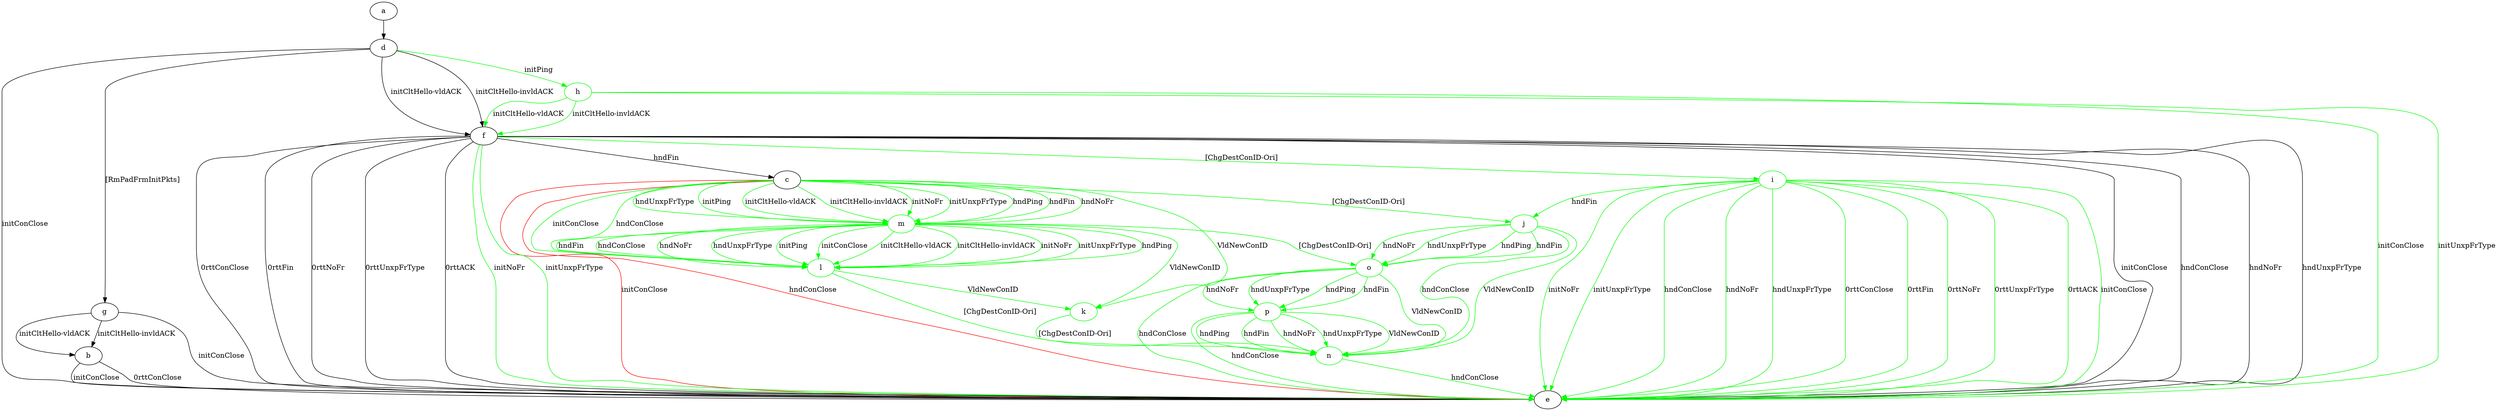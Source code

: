 digraph "" {
	a -> d	[key=0];
	b -> e	[key=0,
		label="initConClose "];
	b -> e	[key=1,
		label="0rttConClose "];
	c -> e	[key=0,
		color=red,
		label="initConClose "];
	c -> e	[key=1,
		color=red,
		label="hndConClose "];
	j	[color=green];
	c -> j	[key=0,
		color=green,
		label="[ChgDestConID-Ori] "];
	k	[color=green];
	c -> k	[key=0,
		color=green,
		label="VldNewConID "];
	l	[color=green];
	c -> l	[key=0,
		color=green,
		label="initConClose "];
	c -> l	[key=1,
		color=green,
		label="hndConClose "];
	m	[color=green];
	c -> m	[key=0,
		color=green,
		label="initPing "];
	c -> m	[key=1,
		color=green,
		label="initCltHello-vldACK "];
	c -> m	[key=2,
		color=green,
		label="initCltHello-invldACK "];
	c -> m	[key=3,
		color=green,
		label="initNoFr "];
	c -> m	[key=4,
		color=green,
		label="initUnxpFrType "];
	c -> m	[key=5,
		color=green,
		label="hndPing "];
	c -> m	[key=6,
		color=green,
		label="hndFin "];
	c -> m	[key=7,
		color=green,
		label="hndNoFr "];
	c -> m	[key=8,
		color=green,
		label="hndUnxpFrType "];
	d -> e	[key=0,
		label="initConClose "];
	d -> f	[key=0,
		label="initCltHello-vldACK "];
	d -> f	[key=1,
		label="initCltHello-invldACK "];
	d -> g	[key=0,
		label="[RmPadFrmInitPkts] "];
	h	[color=green];
	d -> h	[key=0,
		color=green,
		label="initPing "];
	f -> c	[key=0,
		label="hndFin "];
	f -> e	[key=0,
		label="initConClose "];
	f -> e	[key=1,
		label="hndConClose "];
	f -> e	[key=2,
		label="hndNoFr "];
	f -> e	[key=3,
		label="hndUnxpFrType "];
	f -> e	[key=4,
		label="0rttConClose "];
	f -> e	[key=5,
		label="0rttFin "];
	f -> e	[key=6,
		label="0rttNoFr "];
	f -> e	[key=7,
		label="0rttUnxpFrType "];
	f -> e	[key=8,
		label="0rttACK "];
	f -> e	[key=9,
		color=green,
		label="initNoFr "];
	f -> e	[key=10,
		color=green,
		label="initUnxpFrType "];
	i	[color=green];
	f -> i	[key=0,
		color=green,
		label="[ChgDestConID-Ori] "];
	g -> b	[key=0,
		label="initCltHello-vldACK "];
	g -> b	[key=1,
		label="initCltHello-invldACK "];
	g -> e	[key=0,
		label="initConClose "];
	h -> e	[key=0,
		color=green,
		label="initConClose "];
	h -> e	[key=1,
		color=green,
		label="initUnxpFrType "];
	h -> f	[key=0,
		color=green,
		label="initCltHello-vldACK "];
	h -> f	[key=1,
		color=green,
		label="initCltHello-invldACK "];
	i -> e	[key=0,
		color=green,
		label="initConClose "];
	i -> e	[key=1,
		color=green,
		label="initNoFr "];
	i -> e	[key=2,
		color=green,
		label="initUnxpFrType "];
	i -> e	[key=3,
		color=green,
		label="hndConClose "];
	i -> e	[key=4,
		color=green,
		label="hndNoFr "];
	i -> e	[key=5,
		color=green,
		label="hndUnxpFrType "];
	i -> e	[key=6,
		color=green,
		label="0rttConClose "];
	i -> e	[key=7,
		color=green,
		label="0rttFin "];
	i -> e	[key=8,
		color=green,
		label="0rttNoFr "];
	i -> e	[key=9,
		color=green,
		label="0rttUnxpFrType "];
	i -> e	[key=10,
		color=green,
		label="0rttACK "];
	i -> j	[key=0,
		color=green,
		label="hndFin "];
	n	[color=green];
	j -> n	[key=0,
		color=green,
		label="hndConClose "];
	j -> n	[key=1,
		color=green,
		label="VldNewConID "];
	o	[color=green];
	j -> o	[key=0,
		color=green,
		label="hndPing "];
	j -> o	[key=1,
		color=green,
		label="hndFin "];
	j -> o	[key=2,
		color=green,
		label="hndNoFr "];
	j -> o	[key=3,
		color=green,
		label="hndUnxpFrType "];
	k -> n	[key=0,
		color=green,
		label="[ChgDestConID-Ori] "];
	l -> k	[key=0,
		color=green,
		label="VldNewConID "];
	l -> n	[key=0,
		color=green,
		label="[ChgDestConID-Ori] "];
	m -> k	[key=0,
		color=green,
		label="VldNewConID "];
	m -> l	[key=0,
		color=green,
		label="initPing "];
	m -> l	[key=1,
		color=green,
		label="initConClose "];
	m -> l	[key=2,
		color=green,
		label="initCltHello-vldACK "];
	m -> l	[key=3,
		color=green,
		label="initCltHello-invldACK "];
	m -> l	[key=4,
		color=green,
		label="initNoFr "];
	m -> l	[key=5,
		color=green,
		label="initUnxpFrType "];
	m -> l	[key=6,
		color=green,
		label="hndPing "];
	m -> l	[key=7,
		color=green,
		label="hndFin "];
	m -> l	[key=8,
		color=green,
		label="hndConClose "];
	m -> l	[key=9,
		color=green,
		label="hndNoFr "];
	m -> l	[key=10,
		color=green,
		label="hndUnxpFrType "];
	m -> o	[key=0,
		color=green,
		label="[ChgDestConID-Ori] "];
	n -> e	[key=0,
		color=green,
		label="hndConClose "];
	o -> e	[key=0,
		color=green,
		label="hndConClose "];
	o -> n	[key=0,
		color=green,
		label="VldNewConID "];
	p	[color=green];
	o -> p	[key=0,
		color=green,
		label="hndPing "];
	o -> p	[key=1,
		color=green,
		label="hndFin "];
	o -> p	[key=2,
		color=green,
		label="hndNoFr "];
	o -> p	[key=3,
		color=green,
		label="hndUnxpFrType "];
	p -> e	[key=0,
		color=green,
		label="hndConClose "];
	p -> n	[key=0,
		color=green,
		label="hndPing "];
	p -> n	[key=1,
		color=green,
		label="hndFin "];
	p -> n	[key=2,
		color=green,
		label="hndNoFr "];
	p -> n	[key=3,
		color=green,
		label="hndUnxpFrType "];
	p -> n	[key=4,
		color=green,
		label="VldNewConID "];
}
